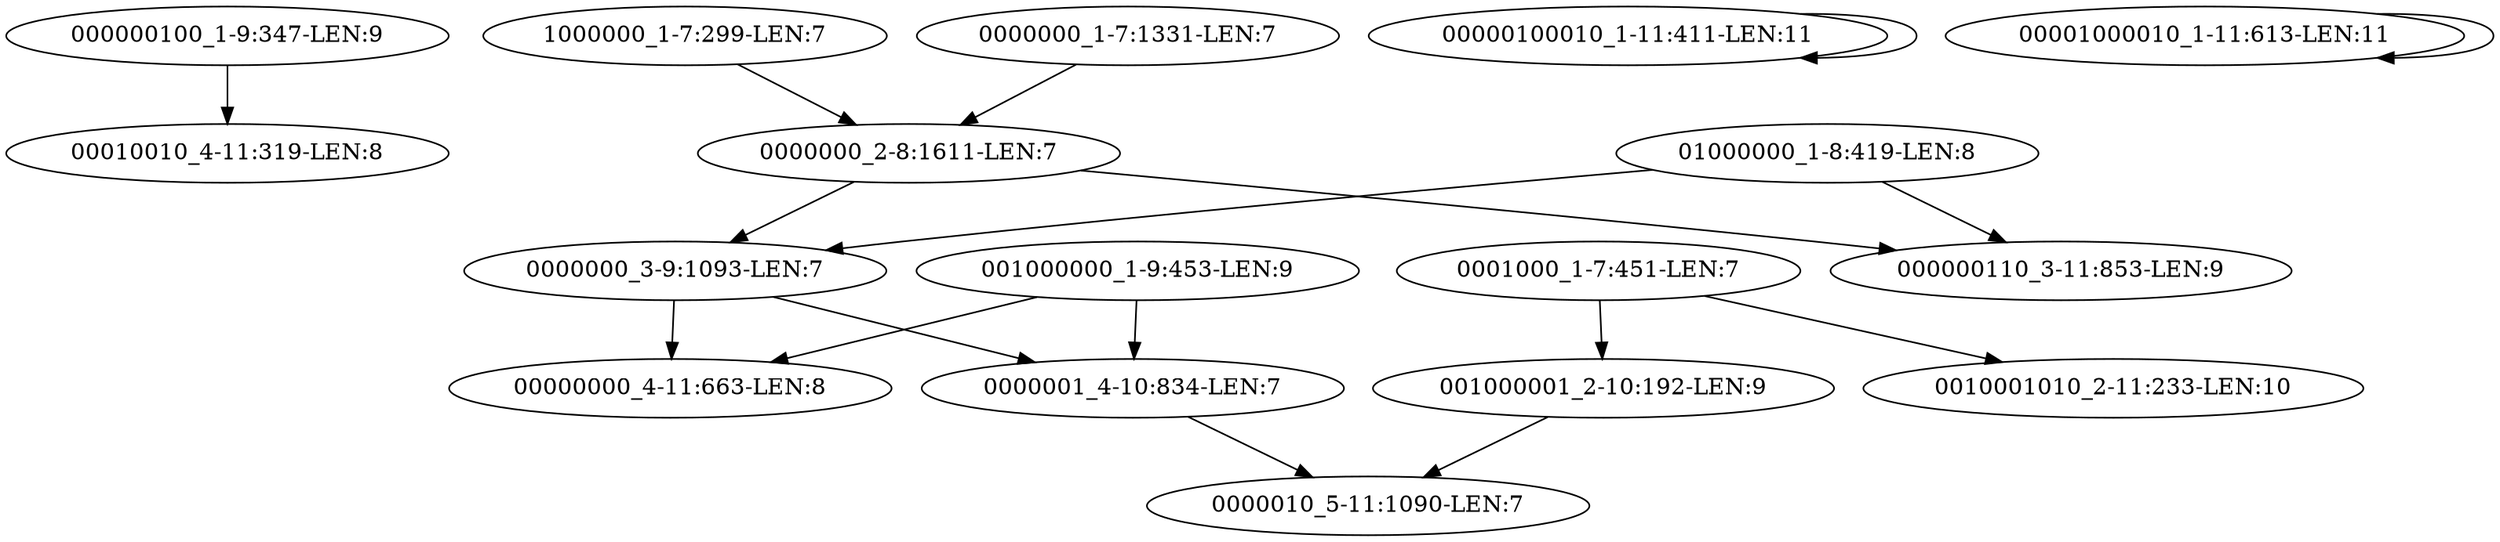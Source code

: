 digraph G {
    "000000100_1-9:347-LEN:9" -> "00010010_4-11:319-LEN:8";
    "1000000_1-7:299-LEN:7" -> "0000000_2-8:1611-LEN:7";
    "0000000_1-7:1331-LEN:7" -> "0000000_2-8:1611-LEN:7";
    "001000001_2-10:192-LEN:9" -> "0000010_5-11:1090-LEN:7";
    "0000000_3-9:1093-LEN:7" -> "00000000_4-11:663-LEN:8";
    "0000000_3-9:1093-LEN:7" -> "0000001_4-10:834-LEN:7";
    "0001000_1-7:451-LEN:7" -> "001000001_2-10:192-LEN:9";
    "0001000_1-7:451-LEN:7" -> "0010001010_2-11:233-LEN:10";
    "0000000_2-8:1611-LEN:7" -> "0000000_3-9:1093-LEN:7";
    "0000000_2-8:1611-LEN:7" -> "000000110_3-11:853-LEN:9";
    "01000000_1-8:419-LEN:8" -> "0000000_3-9:1093-LEN:7";
    "01000000_1-8:419-LEN:8" -> "000000110_3-11:853-LEN:9";
    "001000000_1-9:453-LEN:9" -> "00000000_4-11:663-LEN:8";
    "001000000_1-9:453-LEN:9" -> "0000001_4-10:834-LEN:7";
    "00000100010_1-11:411-LEN:11" -> "00000100010_1-11:411-LEN:11";
    "0000001_4-10:834-LEN:7" -> "0000010_5-11:1090-LEN:7";
    "00001000010_1-11:613-LEN:11" -> "00001000010_1-11:613-LEN:11";
}
